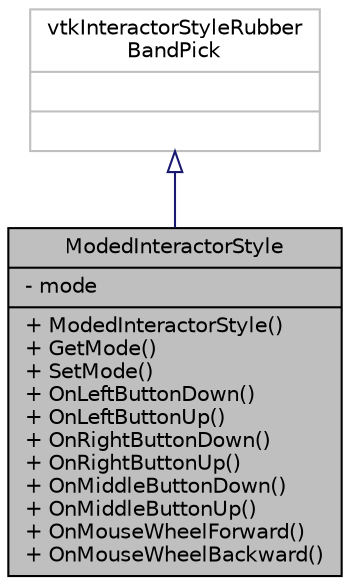 digraph "ModedInteractorStyle"
{
 // LATEX_PDF_SIZE
  edge [fontname="Helvetica",fontsize="10",labelfontname="Helvetica",labelfontsize="10"];
  node [fontname="Helvetica",fontsize="10",shape=record];
  Node1 [label="{ModedInteractorStyle\n|- mode\l|+ ModedInteractorStyle()\l+ GetMode()\l+ SetMode()\l+ OnLeftButtonDown()\l+ OnLeftButtonUp()\l+ OnRightButtonDown()\l+ OnRightButtonUp()\l+ OnMiddleButtonDown()\l+ OnMiddleButtonUp()\l+ OnMouseWheelForward()\l+ OnMouseWheelBackward()\l}",height=0.2,width=0.4,color="black", fillcolor="grey75", style="filled", fontcolor="black",tooltip="A class that represents mode-customizable interaction style."];
  Node2 -> Node1 [dir="back",color="midnightblue",fontsize="10",style="solid",arrowtail="onormal",fontname="Helvetica"];
  Node2 [label="{vtkInteractorStyleRubber\lBandPick\n||}",height=0.2,width=0.4,color="grey75", fillcolor="white", style="filled",tooltip=" "];
}

